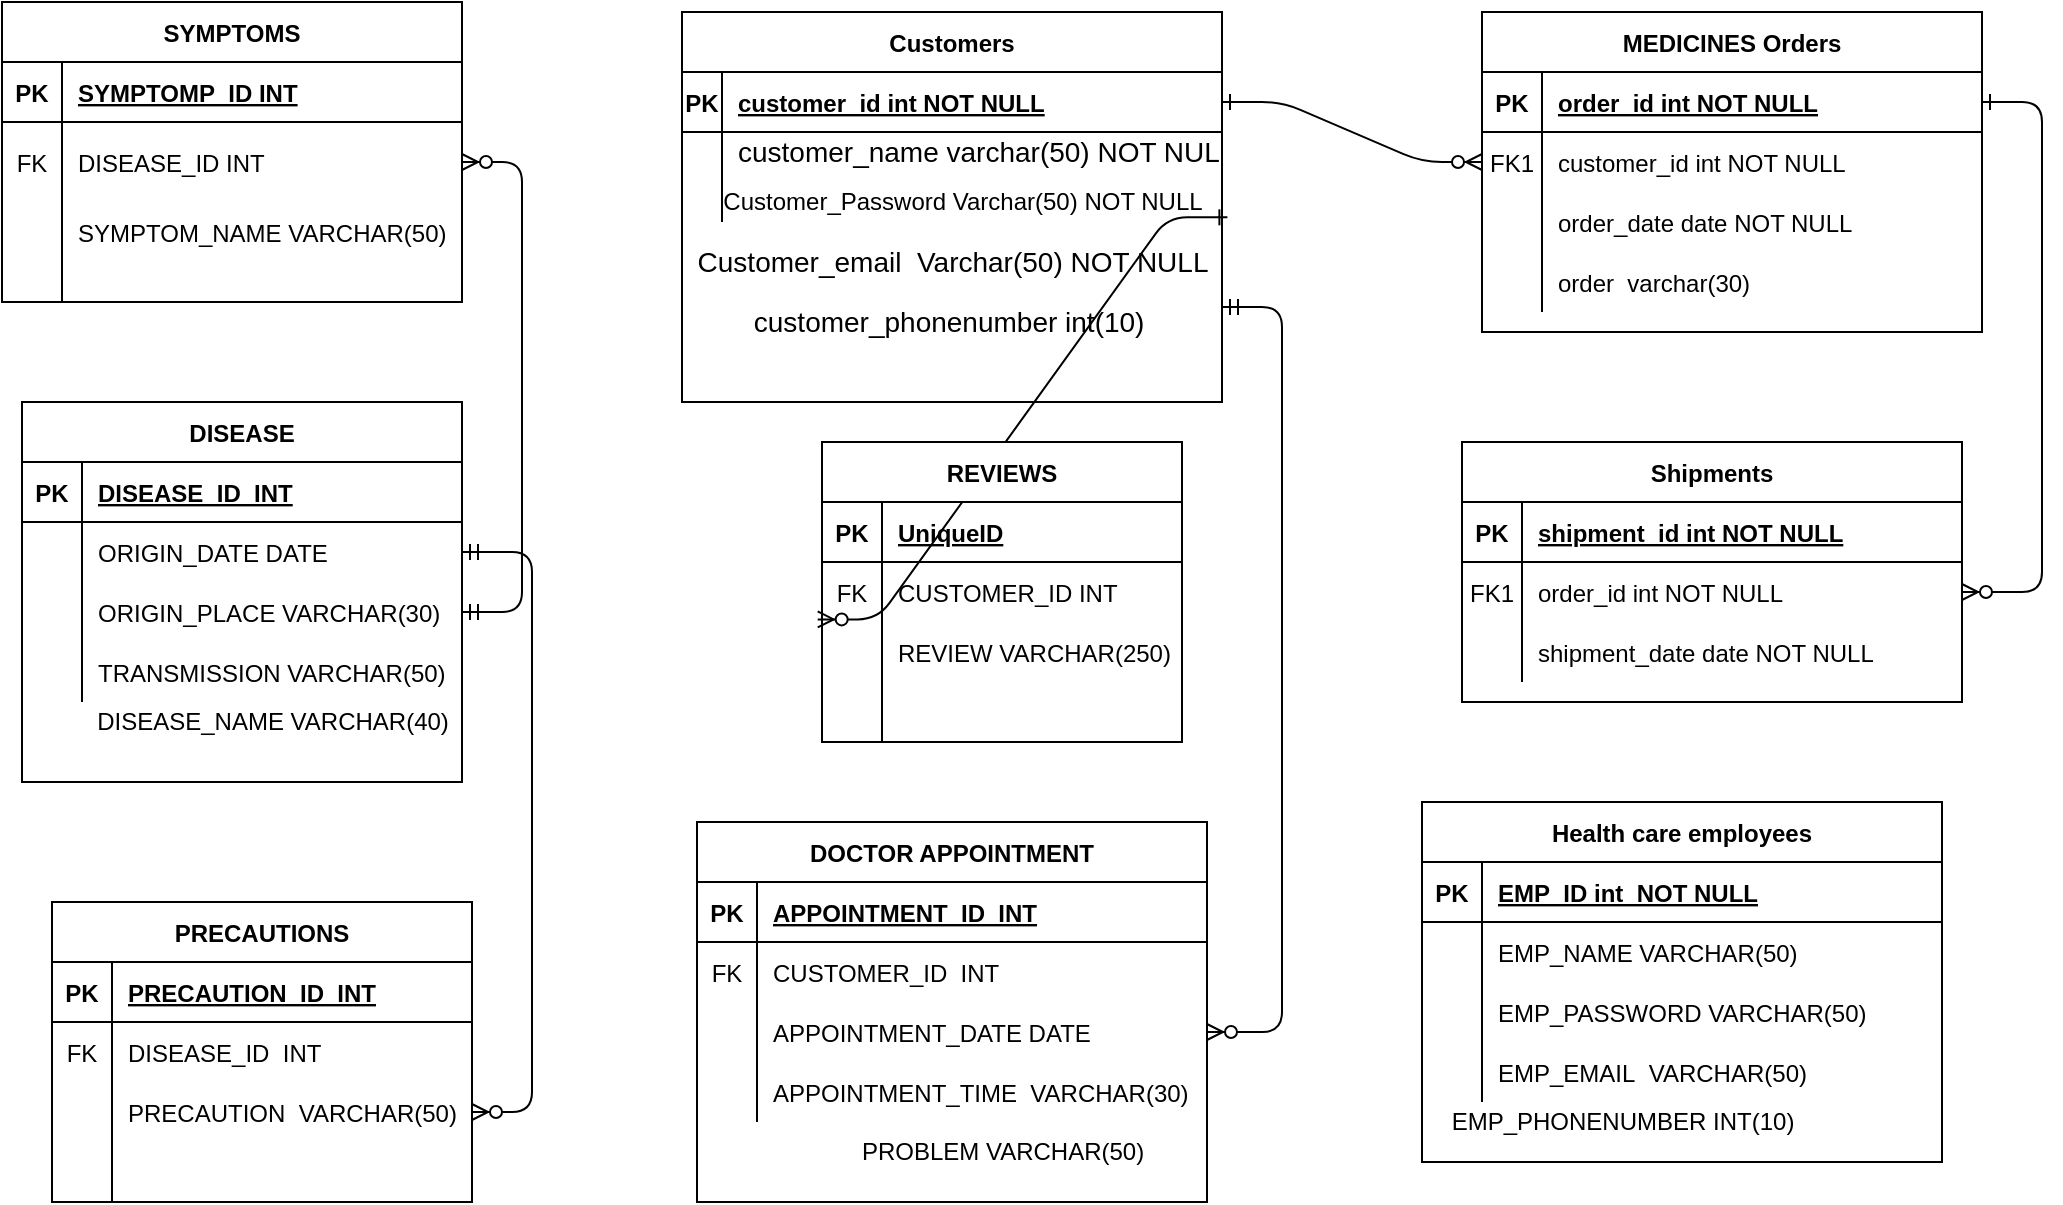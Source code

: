 <mxfile version="13.7.6" type="github">
  <diagram id="R2lEEEUBdFMjLlhIrx00" name="Page-1">
    <mxGraphModel dx="1483" dy="829" grid="1" gridSize="10" guides="1" tooltips="1" connect="1" arrows="1" fold="1" page="1" pageScale="1" pageWidth="850" pageHeight="1100" math="0" shadow="0" extFonts="Permanent Marker^https://fonts.googleapis.com/css?family=Permanent+Marker">
      <root>
        <mxCell id="0" />
        <mxCell id="1" parent="0" />
        <mxCell id="C-vyLk0tnHw3VtMMgP7b-1" value="" style="edgeStyle=entityRelationEdgeStyle;endArrow=ERzeroToMany;startArrow=ERone;endFill=1;startFill=0;" parent="1" source="C-vyLk0tnHw3VtMMgP7b-24" target="C-vyLk0tnHw3VtMMgP7b-6" edge="1">
          <mxGeometry width="100" height="100" relative="1" as="geometry">
            <mxPoint x="340" y="720" as="sourcePoint" />
            <mxPoint x="440" y="620" as="targetPoint" />
          </mxGeometry>
        </mxCell>
        <mxCell id="C-vyLk0tnHw3VtMMgP7b-12" value="" style="edgeStyle=entityRelationEdgeStyle;endArrow=ERzeroToMany;startArrow=ERone;endFill=1;startFill=0;" parent="1" source="C-vyLk0tnHw3VtMMgP7b-3" target="C-vyLk0tnHw3VtMMgP7b-17" edge="1">
          <mxGeometry width="100" height="100" relative="1" as="geometry">
            <mxPoint x="400" y="180" as="sourcePoint" />
            <mxPoint x="460" y="205" as="targetPoint" />
          </mxGeometry>
        </mxCell>
        <mxCell id="FscXPkhlAiSDtv8ucM3P-14" value="&amp;nbsp; &amp;nbsp; &amp;nbsp; &amp;nbsp; &amp;nbsp;Customer_Password Varchar(50) NOT NULL&lt;br&gt;" style="text;html=1;align=center;verticalAlign=middle;resizable=0;points=[];autosize=1;" vertex="1" parent="1">
          <mxGeometry x="430" y="130" width="290" height="20" as="geometry" />
        </mxCell>
        <mxCell id="FscXPkhlAiSDtv8ucM3P-25" value="DISEASE" style="shape=table;startSize=30;container=1;collapsible=1;childLayout=tableLayout;fixedRows=1;rowLines=0;fontStyle=1;align=center;resizeLast=1;" vertex="1" parent="1">
          <mxGeometry x="120" y="240" width="220" height="190" as="geometry" />
        </mxCell>
        <mxCell id="FscXPkhlAiSDtv8ucM3P-26" value="" style="shape=partialRectangle;collapsible=0;dropTarget=0;pointerEvents=0;fillColor=none;top=0;left=0;bottom=1;right=0;points=[[0,0.5],[1,0.5]];portConstraint=eastwest;" vertex="1" parent="FscXPkhlAiSDtv8ucM3P-25">
          <mxGeometry y="30" width="220" height="30" as="geometry" />
        </mxCell>
        <mxCell id="FscXPkhlAiSDtv8ucM3P-27" value="PK" style="shape=partialRectangle;connectable=0;fillColor=none;top=0;left=0;bottom=0;right=0;fontStyle=1;overflow=hidden;" vertex="1" parent="FscXPkhlAiSDtv8ucM3P-26">
          <mxGeometry width="30" height="30" as="geometry" />
        </mxCell>
        <mxCell id="FscXPkhlAiSDtv8ucM3P-28" value="DISEASE_ID  INT" style="shape=partialRectangle;connectable=0;fillColor=none;top=0;left=0;bottom=0;right=0;align=left;spacingLeft=6;fontStyle=5;overflow=hidden;" vertex="1" parent="FscXPkhlAiSDtv8ucM3P-26">
          <mxGeometry x="30" width="190" height="30" as="geometry" />
        </mxCell>
        <mxCell id="FscXPkhlAiSDtv8ucM3P-29" value="" style="shape=partialRectangle;collapsible=0;dropTarget=0;pointerEvents=0;fillColor=none;top=0;left=0;bottom=0;right=0;points=[[0,0.5],[1,0.5]];portConstraint=eastwest;" vertex="1" parent="FscXPkhlAiSDtv8ucM3P-25">
          <mxGeometry y="60" width="220" height="30" as="geometry" />
        </mxCell>
        <mxCell id="FscXPkhlAiSDtv8ucM3P-30" value="" style="shape=partialRectangle;connectable=0;fillColor=none;top=0;left=0;bottom=0;right=0;editable=1;overflow=hidden;" vertex="1" parent="FscXPkhlAiSDtv8ucM3P-29">
          <mxGeometry width="30" height="30" as="geometry" />
        </mxCell>
        <mxCell id="FscXPkhlAiSDtv8ucM3P-31" value="ORIGIN_DATE DATE" style="shape=partialRectangle;connectable=0;fillColor=none;top=0;left=0;bottom=0;right=0;align=left;spacingLeft=6;overflow=hidden;" vertex="1" parent="FscXPkhlAiSDtv8ucM3P-29">
          <mxGeometry x="30" width="190" height="30" as="geometry" />
        </mxCell>
        <mxCell id="FscXPkhlAiSDtv8ucM3P-32" value="" style="shape=partialRectangle;collapsible=0;dropTarget=0;pointerEvents=0;fillColor=none;top=0;left=0;bottom=0;right=0;points=[[0,0.5],[1,0.5]];portConstraint=eastwest;" vertex="1" parent="FscXPkhlAiSDtv8ucM3P-25">
          <mxGeometry y="90" width="220" height="30" as="geometry" />
        </mxCell>
        <mxCell id="FscXPkhlAiSDtv8ucM3P-33" value="" style="shape=partialRectangle;connectable=0;fillColor=none;top=0;left=0;bottom=0;right=0;editable=1;overflow=hidden;" vertex="1" parent="FscXPkhlAiSDtv8ucM3P-32">
          <mxGeometry width="30" height="30" as="geometry" />
        </mxCell>
        <mxCell id="FscXPkhlAiSDtv8ucM3P-34" value="ORIGIN_PLACE VARCHAR(30)" style="shape=partialRectangle;connectable=0;fillColor=none;top=0;left=0;bottom=0;right=0;align=left;spacingLeft=6;overflow=hidden;" vertex="1" parent="FscXPkhlAiSDtv8ucM3P-32">
          <mxGeometry x="30" width="190" height="30" as="geometry" />
        </mxCell>
        <mxCell id="FscXPkhlAiSDtv8ucM3P-35" value="" style="shape=partialRectangle;collapsible=0;dropTarget=0;pointerEvents=0;fillColor=none;top=0;left=0;bottom=0;right=0;points=[[0,0.5],[1,0.5]];portConstraint=eastwest;" vertex="1" parent="FscXPkhlAiSDtv8ucM3P-25">
          <mxGeometry y="120" width="220" height="30" as="geometry" />
        </mxCell>
        <mxCell id="FscXPkhlAiSDtv8ucM3P-36" value="" style="shape=partialRectangle;connectable=0;fillColor=none;top=0;left=0;bottom=0;right=0;editable=1;overflow=hidden;" vertex="1" parent="FscXPkhlAiSDtv8ucM3P-35">
          <mxGeometry width="30" height="30" as="geometry" />
        </mxCell>
        <mxCell id="FscXPkhlAiSDtv8ucM3P-37" value="TRANSMISSION VARCHAR(50)" style="shape=partialRectangle;connectable=0;fillColor=none;top=0;left=0;bottom=0;right=0;align=left;spacingLeft=6;overflow=hidden;" vertex="1" parent="FscXPkhlAiSDtv8ucM3P-35">
          <mxGeometry x="30" width="190" height="30" as="geometry" />
        </mxCell>
        <mxCell id="FscXPkhlAiSDtv8ucM3P-64" value="DISEASE_NAME VARCHAR(40)" style="text;html=1;align=center;verticalAlign=middle;resizable=0;points=[];autosize=1;" vertex="1" parent="1">
          <mxGeometry x="150" y="390" width="190" height="20" as="geometry" />
        </mxCell>
        <mxCell id="FscXPkhlAiSDtv8ucM3P-65" value="" style="edgeStyle=entityRelationEdgeStyle;fontSize=12;html=1;endArrow=ERzeroToMany;startArrow=ERmandOne;exitX=1;exitY=0.5;exitDx=0;exitDy=0;" edge="1" parent="1" source="FscXPkhlAiSDtv8ucM3P-32" target="FscXPkhlAiSDtv8ucM3P-55">
          <mxGeometry width="100" height="100" relative="1" as="geometry">
            <mxPoint x="380" y="480" as="sourcePoint" />
            <mxPoint x="480" y="380" as="targetPoint" />
          </mxGeometry>
        </mxCell>
        <mxCell id="FscXPkhlAiSDtv8ucM3P-79" value="" style="edgeStyle=entityRelationEdgeStyle;fontSize=12;html=1;endArrow=ERzeroToMany;startArrow=ERmandOne;exitX=1;exitY=0.5;exitDx=0;exitDy=0;" edge="1" parent="1" source="FscXPkhlAiSDtv8ucM3P-29" target="FscXPkhlAiSDtv8ucM3P-73">
          <mxGeometry width="100" height="100" relative="1" as="geometry">
            <mxPoint x="65" y="380" as="sourcePoint" />
            <mxPoint x="400" y="750.8" as="targetPoint" />
          </mxGeometry>
        </mxCell>
        <mxCell id="FscXPkhlAiSDtv8ucM3P-94" value="PROBLEM VARCHAR(50)" style="text;html=1;align=center;verticalAlign=middle;resizable=0;points=[];autosize=1;" vertex="1" parent="1">
          <mxGeometry x="530" y="605" width="160" height="20" as="geometry" />
        </mxCell>
        <mxCell id="FscXPkhlAiSDtv8ucM3P-96" value="&lt;font style=&quot;font-size: 14px&quot;&gt;customer_phonenumber int(10)&amp;nbsp;&lt;/font&gt;" style="text;html=1;align=center;verticalAlign=middle;resizable=0;points=[];autosize=1;" vertex="1" parent="1">
          <mxGeometry x="480" y="190" width="210" height="20" as="geometry" />
        </mxCell>
        <mxCell id="FscXPkhlAiSDtv8ucM3P-98" value="EMP_PHONENUMBER INT(10)" style="text;html=1;align=center;verticalAlign=middle;resizable=0;points=[];autosize=1;" vertex="1" parent="1">
          <mxGeometry x="825" y="590" width="190" height="20" as="geometry" />
        </mxCell>
        <mxCell id="C-vyLk0tnHw3VtMMgP7b-13" value="Shipments" style="shape=table;startSize=30;container=1;collapsible=1;childLayout=tableLayout;fixedRows=1;rowLines=0;fontStyle=1;align=center;resizeLast=1;" parent="1" vertex="1">
          <mxGeometry x="840" y="260" width="250" height="130" as="geometry" />
        </mxCell>
        <mxCell id="C-vyLk0tnHw3VtMMgP7b-14" value="" style="shape=partialRectangle;collapsible=0;dropTarget=0;pointerEvents=0;fillColor=none;points=[[0,0.5],[1,0.5]];portConstraint=eastwest;top=0;left=0;right=0;bottom=1;" parent="C-vyLk0tnHw3VtMMgP7b-13" vertex="1">
          <mxGeometry y="30" width="250" height="30" as="geometry" />
        </mxCell>
        <mxCell id="C-vyLk0tnHw3VtMMgP7b-15" value="PK" style="shape=partialRectangle;overflow=hidden;connectable=0;fillColor=none;top=0;left=0;bottom=0;right=0;fontStyle=1;" parent="C-vyLk0tnHw3VtMMgP7b-14" vertex="1">
          <mxGeometry width="30" height="30" as="geometry" />
        </mxCell>
        <mxCell id="C-vyLk0tnHw3VtMMgP7b-16" value="shipment_id int NOT NULL " style="shape=partialRectangle;overflow=hidden;connectable=0;fillColor=none;top=0;left=0;bottom=0;right=0;align=left;spacingLeft=6;fontStyle=5;" parent="C-vyLk0tnHw3VtMMgP7b-14" vertex="1">
          <mxGeometry x="30" width="220" height="30" as="geometry" />
        </mxCell>
        <mxCell id="C-vyLk0tnHw3VtMMgP7b-17" value="" style="shape=partialRectangle;collapsible=0;dropTarget=0;pointerEvents=0;fillColor=none;points=[[0,0.5],[1,0.5]];portConstraint=eastwest;top=0;left=0;right=0;bottom=0;" parent="C-vyLk0tnHw3VtMMgP7b-13" vertex="1">
          <mxGeometry y="60" width="250" height="30" as="geometry" />
        </mxCell>
        <mxCell id="C-vyLk0tnHw3VtMMgP7b-18" value="FK1" style="shape=partialRectangle;overflow=hidden;connectable=0;fillColor=none;top=0;left=0;bottom=0;right=0;" parent="C-vyLk0tnHw3VtMMgP7b-17" vertex="1">
          <mxGeometry width="30" height="30" as="geometry" />
        </mxCell>
        <mxCell id="C-vyLk0tnHw3VtMMgP7b-19" value="order_id int NOT NULL" style="shape=partialRectangle;overflow=hidden;connectable=0;fillColor=none;top=0;left=0;bottom=0;right=0;align=left;spacingLeft=6;" parent="C-vyLk0tnHw3VtMMgP7b-17" vertex="1">
          <mxGeometry x="30" width="220" height="30" as="geometry" />
        </mxCell>
        <mxCell id="C-vyLk0tnHw3VtMMgP7b-20" value="" style="shape=partialRectangle;collapsible=0;dropTarget=0;pointerEvents=0;fillColor=none;points=[[0,0.5],[1,0.5]];portConstraint=eastwest;top=0;left=0;right=0;bottom=0;" parent="C-vyLk0tnHw3VtMMgP7b-13" vertex="1">
          <mxGeometry y="90" width="250" height="30" as="geometry" />
        </mxCell>
        <mxCell id="C-vyLk0tnHw3VtMMgP7b-21" value="" style="shape=partialRectangle;overflow=hidden;connectable=0;fillColor=none;top=0;left=0;bottom=0;right=0;" parent="C-vyLk0tnHw3VtMMgP7b-20" vertex="1">
          <mxGeometry width="30" height="30" as="geometry" />
        </mxCell>
        <mxCell id="C-vyLk0tnHw3VtMMgP7b-22" value="shipment_date date NOT NULL" style="shape=partialRectangle;overflow=hidden;connectable=0;fillColor=none;top=0;left=0;bottom=0;right=0;align=left;spacingLeft=6;" parent="C-vyLk0tnHw3VtMMgP7b-20" vertex="1">
          <mxGeometry x="30" width="220" height="30" as="geometry" />
        </mxCell>
        <mxCell id="FscXPkhlAiSDtv8ucM3P-66" value="PRECAUTIONS" style="shape=table;startSize=30;container=1;collapsible=1;childLayout=tableLayout;fixedRows=1;rowLines=0;fontStyle=1;align=center;resizeLast=1;" vertex="1" parent="1">
          <mxGeometry x="135" y="490" width="210" height="150" as="geometry" />
        </mxCell>
        <mxCell id="FscXPkhlAiSDtv8ucM3P-67" value="" style="shape=partialRectangle;collapsible=0;dropTarget=0;pointerEvents=0;fillColor=none;top=0;left=0;bottom=1;right=0;points=[[0,0.5],[1,0.5]];portConstraint=eastwest;" vertex="1" parent="FscXPkhlAiSDtv8ucM3P-66">
          <mxGeometry y="30" width="210" height="30" as="geometry" />
        </mxCell>
        <mxCell id="FscXPkhlAiSDtv8ucM3P-68" value="PK" style="shape=partialRectangle;connectable=0;fillColor=none;top=0;left=0;bottom=0;right=0;fontStyle=1;overflow=hidden;" vertex="1" parent="FscXPkhlAiSDtv8ucM3P-67">
          <mxGeometry width="30" height="30" as="geometry" />
        </mxCell>
        <mxCell id="FscXPkhlAiSDtv8ucM3P-69" value="PRECAUTION_ID  INT" style="shape=partialRectangle;connectable=0;fillColor=none;top=0;left=0;bottom=0;right=0;align=left;spacingLeft=6;fontStyle=5;overflow=hidden;" vertex="1" parent="FscXPkhlAiSDtv8ucM3P-67">
          <mxGeometry x="30" width="180" height="30" as="geometry" />
        </mxCell>
        <mxCell id="FscXPkhlAiSDtv8ucM3P-70" value="" style="shape=partialRectangle;collapsible=0;dropTarget=0;pointerEvents=0;fillColor=none;top=0;left=0;bottom=0;right=0;points=[[0,0.5],[1,0.5]];portConstraint=eastwest;" vertex="1" parent="FscXPkhlAiSDtv8ucM3P-66">
          <mxGeometry y="60" width="210" height="30" as="geometry" />
        </mxCell>
        <mxCell id="FscXPkhlAiSDtv8ucM3P-71" value="FK" style="shape=partialRectangle;connectable=0;fillColor=none;top=0;left=0;bottom=0;right=0;editable=1;overflow=hidden;" vertex="1" parent="FscXPkhlAiSDtv8ucM3P-70">
          <mxGeometry width="30" height="30" as="geometry" />
        </mxCell>
        <mxCell id="FscXPkhlAiSDtv8ucM3P-72" value="DISEASE_ID  INT" style="shape=partialRectangle;connectable=0;fillColor=none;top=0;left=0;bottom=0;right=0;align=left;spacingLeft=6;overflow=hidden;" vertex="1" parent="FscXPkhlAiSDtv8ucM3P-70">
          <mxGeometry x="30" width="180" height="30" as="geometry" />
        </mxCell>
        <mxCell id="FscXPkhlAiSDtv8ucM3P-73" value="" style="shape=partialRectangle;collapsible=0;dropTarget=0;pointerEvents=0;fillColor=none;top=0;left=0;bottom=0;right=0;points=[[0,0.5],[1,0.5]];portConstraint=eastwest;" vertex="1" parent="FscXPkhlAiSDtv8ucM3P-66">
          <mxGeometry y="90" width="210" height="30" as="geometry" />
        </mxCell>
        <mxCell id="FscXPkhlAiSDtv8ucM3P-74" value="" style="shape=partialRectangle;connectable=0;fillColor=none;top=0;left=0;bottom=0;right=0;editable=1;overflow=hidden;" vertex="1" parent="FscXPkhlAiSDtv8ucM3P-73">
          <mxGeometry width="30" height="30" as="geometry" />
        </mxCell>
        <mxCell id="FscXPkhlAiSDtv8ucM3P-75" value="PRECAUTION  VARCHAR(50)" style="shape=partialRectangle;connectable=0;fillColor=none;top=0;left=0;bottom=0;right=0;align=left;spacingLeft=6;overflow=hidden;" vertex="1" parent="FscXPkhlAiSDtv8ucM3P-73">
          <mxGeometry x="30" width="180" height="30" as="geometry" />
        </mxCell>
        <mxCell id="FscXPkhlAiSDtv8ucM3P-76" value="" style="shape=partialRectangle;collapsible=0;dropTarget=0;pointerEvents=0;fillColor=none;top=0;left=0;bottom=0;right=0;points=[[0,0.5],[1,0.5]];portConstraint=eastwest;" vertex="1" parent="FscXPkhlAiSDtv8ucM3P-66">
          <mxGeometry y="120" width="210" height="30" as="geometry" />
        </mxCell>
        <mxCell id="FscXPkhlAiSDtv8ucM3P-77" value="" style="shape=partialRectangle;connectable=0;fillColor=none;top=0;left=0;bottom=0;right=0;editable=1;overflow=hidden;" vertex="1" parent="FscXPkhlAiSDtv8ucM3P-76">
          <mxGeometry width="30" height="30" as="geometry" />
        </mxCell>
        <mxCell id="FscXPkhlAiSDtv8ucM3P-78" value="" style="shape=partialRectangle;connectable=0;fillColor=none;top=0;left=0;bottom=0;right=0;align=left;spacingLeft=6;overflow=hidden;" vertex="1" parent="FscXPkhlAiSDtv8ucM3P-76">
          <mxGeometry x="30" width="180" height="30" as="geometry" />
        </mxCell>
        <mxCell id="FscXPkhlAiSDtv8ucM3P-18" value="&lt;font style=&quot;font-size: 14px&quot;&gt;Customer_email&amp;nbsp; Varchar(50) NOT NULL&lt;/font&gt;" style="text;html=1;align=center;verticalAlign=middle;resizable=0;points=[];autosize=1;" vertex="1" parent="1">
          <mxGeometry x="450" y="160" width="270" height="20" as="geometry" />
        </mxCell>
        <mxCell id="FscXPkhlAiSDtv8ucM3P-145" value="" style="edgeStyle=entityRelationEdgeStyle;endArrow=ERzeroToMany;startArrow=ERone;endFill=1;startFill=0;exitX=1.01;exitY=0.948;exitDx=0;exitDy=0;exitPerimeter=0;entryX=-0.012;entryY=-0.043;entryDx=0;entryDy=0;entryPerimeter=0;" edge="1" parent="1" source="C-vyLk0tnHw3VtMMgP7b-27" target="FscXPkhlAiSDtv8ucM3P-106">
          <mxGeometry width="100" height="100" relative="1" as="geometry">
            <mxPoint x="800" y="50" as="sourcePoint" />
            <mxPoint x="800" y="300" as="targetPoint" />
          </mxGeometry>
        </mxCell>
        <mxCell id="C-vyLk0tnHw3VtMMgP7b-2" value="MEDICINES Orders" style="shape=table;startSize=30;container=1;collapsible=1;childLayout=tableLayout;fixedRows=1;rowLines=0;fontStyle=1;align=center;resizeLast=1;" parent="1" vertex="1">
          <mxGeometry x="850" y="45" width="250" height="160" as="geometry" />
        </mxCell>
        <mxCell id="C-vyLk0tnHw3VtMMgP7b-3" value="" style="shape=partialRectangle;collapsible=0;dropTarget=0;pointerEvents=0;fillColor=none;points=[[0,0.5],[1,0.5]];portConstraint=eastwest;top=0;left=0;right=0;bottom=1;" parent="C-vyLk0tnHw3VtMMgP7b-2" vertex="1">
          <mxGeometry y="30" width="250" height="30" as="geometry" />
        </mxCell>
        <mxCell id="C-vyLk0tnHw3VtMMgP7b-4" value="PK" style="shape=partialRectangle;overflow=hidden;connectable=0;fillColor=none;top=0;left=0;bottom=0;right=0;fontStyle=1;" parent="C-vyLk0tnHw3VtMMgP7b-3" vertex="1">
          <mxGeometry width="30" height="30" as="geometry" />
        </mxCell>
        <mxCell id="C-vyLk0tnHw3VtMMgP7b-5" value="order_id int NOT NULL " style="shape=partialRectangle;overflow=hidden;connectable=0;fillColor=none;top=0;left=0;bottom=0;right=0;align=left;spacingLeft=6;fontStyle=5;" parent="C-vyLk0tnHw3VtMMgP7b-3" vertex="1">
          <mxGeometry x="30" width="220" height="30" as="geometry" />
        </mxCell>
        <mxCell id="C-vyLk0tnHw3VtMMgP7b-6" value="" style="shape=partialRectangle;collapsible=0;dropTarget=0;pointerEvents=0;fillColor=none;points=[[0,0.5],[1,0.5]];portConstraint=eastwest;top=0;left=0;right=0;bottom=0;" parent="C-vyLk0tnHw3VtMMgP7b-2" vertex="1">
          <mxGeometry y="60" width="250" height="30" as="geometry" />
        </mxCell>
        <mxCell id="C-vyLk0tnHw3VtMMgP7b-7" value="FK1" style="shape=partialRectangle;overflow=hidden;connectable=0;fillColor=none;top=0;left=0;bottom=0;right=0;" parent="C-vyLk0tnHw3VtMMgP7b-6" vertex="1">
          <mxGeometry width="30" height="30" as="geometry" />
        </mxCell>
        <mxCell id="C-vyLk0tnHw3VtMMgP7b-8" value="customer_id int NOT NULL" style="shape=partialRectangle;overflow=hidden;connectable=0;fillColor=none;top=0;left=0;bottom=0;right=0;align=left;spacingLeft=6;" parent="C-vyLk0tnHw3VtMMgP7b-6" vertex="1">
          <mxGeometry x="30" width="220" height="30" as="geometry" />
        </mxCell>
        <mxCell id="FscXPkhlAiSDtv8ucM3P-22" value="" style="shape=partialRectangle;collapsible=0;dropTarget=0;pointerEvents=0;fillColor=none;points=[[0,0.5],[1,0.5]];portConstraint=eastwest;top=0;left=0;right=0;bottom=0;" vertex="1" parent="C-vyLk0tnHw3VtMMgP7b-2">
          <mxGeometry y="90" width="250" height="30" as="geometry" />
        </mxCell>
        <mxCell id="FscXPkhlAiSDtv8ucM3P-23" value="" style="shape=partialRectangle;overflow=hidden;connectable=0;fillColor=none;top=0;left=0;bottom=0;right=0;" vertex="1" parent="FscXPkhlAiSDtv8ucM3P-22">
          <mxGeometry width="30" height="30" as="geometry" />
        </mxCell>
        <mxCell id="FscXPkhlAiSDtv8ucM3P-24" value="order_date date NOT NULL" style="shape=partialRectangle;overflow=hidden;connectable=0;fillColor=none;top=0;left=0;bottom=0;right=0;align=left;spacingLeft=6;" vertex="1" parent="FscXPkhlAiSDtv8ucM3P-22">
          <mxGeometry x="30" width="220" height="30" as="geometry" />
        </mxCell>
        <mxCell id="C-vyLk0tnHw3VtMMgP7b-9" value="" style="shape=partialRectangle;collapsible=0;dropTarget=0;pointerEvents=0;fillColor=none;points=[[0,0.5],[1,0.5]];portConstraint=eastwest;top=0;left=0;right=0;bottom=0;" parent="C-vyLk0tnHw3VtMMgP7b-2" vertex="1">
          <mxGeometry y="120" width="250" height="30" as="geometry" />
        </mxCell>
        <mxCell id="C-vyLk0tnHw3VtMMgP7b-10" value="" style="shape=partialRectangle;overflow=hidden;connectable=0;fillColor=none;top=0;left=0;bottom=0;right=0;" parent="C-vyLk0tnHw3VtMMgP7b-9" vertex="1">
          <mxGeometry width="30" height="30" as="geometry" />
        </mxCell>
        <mxCell id="C-vyLk0tnHw3VtMMgP7b-11" value="order  varchar(30)" style="shape=partialRectangle;overflow=hidden;connectable=0;fillColor=none;top=0;left=0;bottom=0;right=0;align=left;spacingLeft=6;" parent="C-vyLk0tnHw3VtMMgP7b-9" vertex="1">
          <mxGeometry x="30" width="220" height="30" as="geometry" />
        </mxCell>
        <mxCell id="FscXPkhlAiSDtv8ucM3P-99" value="REVIEWS" style="shape=table;startSize=30;container=1;collapsible=1;childLayout=tableLayout;fixedRows=1;rowLines=0;fontStyle=1;align=center;resizeLast=1;" vertex="1" parent="1">
          <mxGeometry x="520" y="260" width="180" height="150" as="geometry" />
        </mxCell>
        <mxCell id="FscXPkhlAiSDtv8ucM3P-100" value="" style="shape=partialRectangle;collapsible=0;dropTarget=0;pointerEvents=0;fillColor=none;top=0;left=0;bottom=1;right=0;points=[[0,0.5],[1,0.5]];portConstraint=eastwest;" vertex="1" parent="FscXPkhlAiSDtv8ucM3P-99">
          <mxGeometry y="30" width="180" height="30" as="geometry" />
        </mxCell>
        <mxCell id="FscXPkhlAiSDtv8ucM3P-101" value="PK" style="shape=partialRectangle;connectable=0;fillColor=none;top=0;left=0;bottom=0;right=0;fontStyle=1;overflow=hidden;" vertex="1" parent="FscXPkhlAiSDtv8ucM3P-100">
          <mxGeometry width="30" height="30" as="geometry" />
        </mxCell>
        <mxCell id="FscXPkhlAiSDtv8ucM3P-102" value="UniqueID" style="shape=partialRectangle;connectable=0;fillColor=none;top=0;left=0;bottom=0;right=0;align=left;spacingLeft=6;fontStyle=5;overflow=hidden;" vertex="1" parent="FscXPkhlAiSDtv8ucM3P-100">
          <mxGeometry x="30" width="150" height="30" as="geometry" />
        </mxCell>
        <mxCell id="FscXPkhlAiSDtv8ucM3P-103" value="" style="shape=partialRectangle;collapsible=0;dropTarget=0;pointerEvents=0;fillColor=none;top=0;left=0;bottom=0;right=0;points=[[0,0.5],[1,0.5]];portConstraint=eastwest;" vertex="1" parent="FscXPkhlAiSDtv8ucM3P-99">
          <mxGeometry y="60" width="180" height="30" as="geometry" />
        </mxCell>
        <mxCell id="FscXPkhlAiSDtv8ucM3P-104" value="FK" style="shape=partialRectangle;connectable=0;fillColor=none;top=0;left=0;bottom=0;right=0;editable=1;overflow=hidden;" vertex="1" parent="FscXPkhlAiSDtv8ucM3P-103">
          <mxGeometry width="30" height="30" as="geometry" />
        </mxCell>
        <mxCell id="FscXPkhlAiSDtv8ucM3P-105" value="CUSTOMER_ID INT" style="shape=partialRectangle;connectable=0;fillColor=none;top=0;left=0;bottom=0;right=0;align=left;spacingLeft=6;overflow=hidden;" vertex="1" parent="FscXPkhlAiSDtv8ucM3P-103">
          <mxGeometry x="30" width="150" height="30" as="geometry" />
        </mxCell>
        <mxCell id="FscXPkhlAiSDtv8ucM3P-106" value="" style="shape=partialRectangle;collapsible=0;dropTarget=0;pointerEvents=0;fillColor=none;top=0;left=0;bottom=0;right=0;points=[[0,0.5],[1,0.5]];portConstraint=eastwest;" vertex="1" parent="FscXPkhlAiSDtv8ucM3P-99">
          <mxGeometry y="90" width="180" height="30" as="geometry" />
        </mxCell>
        <mxCell id="FscXPkhlAiSDtv8ucM3P-107" value="" style="shape=partialRectangle;connectable=0;fillColor=none;top=0;left=0;bottom=0;right=0;editable=1;overflow=hidden;" vertex="1" parent="FscXPkhlAiSDtv8ucM3P-106">
          <mxGeometry width="30" height="30" as="geometry" />
        </mxCell>
        <mxCell id="FscXPkhlAiSDtv8ucM3P-108" value="REVIEW VARCHAR(250)" style="shape=partialRectangle;connectable=0;fillColor=none;top=0;left=0;bottom=0;right=0;align=left;spacingLeft=6;overflow=hidden;" vertex="1" parent="FscXPkhlAiSDtv8ucM3P-106">
          <mxGeometry x="30" width="150" height="30" as="geometry" />
        </mxCell>
        <mxCell id="FscXPkhlAiSDtv8ucM3P-109" value="" style="shape=partialRectangle;collapsible=0;dropTarget=0;pointerEvents=0;fillColor=none;top=0;left=0;bottom=0;right=0;points=[[0,0.5],[1,0.5]];portConstraint=eastwest;" vertex="1" parent="FscXPkhlAiSDtv8ucM3P-99">
          <mxGeometry y="120" width="180" height="30" as="geometry" />
        </mxCell>
        <mxCell id="FscXPkhlAiSDtv8ucM3P-110" value="" style="shape=partialRectangle;connectable=0;fillColor=none;top=0;left=0;bottom=0;right=0;editable=1;overflow=hidden;" vertex="1" parent="FscXPkhlAiSDtv8ucM3P-109">
          <mxGeometry width="30" height="30" as="geometry" />
        </mxCell>
        <mxCell id="FscXPkhlAiSDtv8ucM3P-111" value="" style="shape=partialRectangle;connectable=0;fillColor=none;top=0;left=0;bottom=0;right=0;align=left;spacingLeft=6;overflow=hidden;" vertex="1" parent="FscXPkhlAiSDtv8ucM3P-109">
          <mxGeometry x="30" width="150" height="30" as="geometry" />
        </mxCell>
        <mxCell id="C-vyLk0tnHw3VtMMgP7b-23" value="Customers" style="shape=table;startSize=30;container=1;collapsible=1;childLayout=tableLayout;fixedRows=1;rowLines=0;fontStyle=1;align=center;resizeLast=1;" parent="1" vertex="1">
          <mxGeometry x="450" y="45" width="270" height="195" as="geometry" />
        </mxCell>
        <mxCell id="C-vyLk0tnHw3VtMMgP7b-24" value="" style="shape=partialRectangle;collapsible=0;dropTarget=0;pointerEvents=0;fillColor=none;points=[[0,0.5],[1,0.5]];portConstraint=eastwest;top=0;left=0;right=0;bottom=1;" parent="C-vyLk0tnHw3VtMMgP7b-23" vertex="1">
          <mxGeometry y="30" width="270" height="30" as="geometry" />
        </mxCell>
        <mxCell id="C-vyLk0tnHw3VtMMgP7b-25" value="PK" style="shape=partialRectangle;overflow=hidden;connectable=0;fillColor=none;top=0;left=0;bottom=0;right=0;fontStyle=1;" parent="C-vyLk0tnHw3VtMMgP7b-24" vertex="1">
          <mxGeometry width="20" height="30" as="geometry" />
        </mxCell>
        <mxCell id="C-vyLk0tnHw3VtMMgP7b-26" value="customer_id int NOT NULL " style="shape=partialRectangle;overflow=hidden;connectable=0;fillColor=none;top=0;left=0;bottom=0;right=0;align=left;spacingLeft=6;fontStyle=5;" parent="C-vyLk0tnHw3VtMMgP7b-24" vertex="1">
          <mxGeometry x="20" width="250" height="30" as="geometry" />
        </mxCell>
        <mxCell id="C-vyLk0tnHw3VtMMgP7b-27" value="" style="shape=partialRectangle;collapsible=0;dropTarget=0;pointerEvents=0;fillColor=none;points=[[0,0.5],[1,0.5]];portConstraint=eastwest;top=0;left=0;right=0;bottom=0;" parent="C-vyLk0tnHw3VtMMgP7b-23" vertex="1">
          <mxGeometry y="60" width="270" height="45" as="geometry" />
        </mxCell>
        <mxCell id="C-vyLk0tnHw3VtMMgP7b-28" value="" style="shape=partialRectangle;overflow=hidden;connectable=0;fillColor=none;top=0;left=0;bottom=0;right=0;" parent="C-vyLk0tnHw3VtMMgP7b-27" vertex="1">
          <mxGeometry width="20" height="45" as="geometry" />
        </mxCell>
        <mxCell id="C-vyLk0tnHw3VtMMgP7b-29" value="customer_name varchar(50) NOT NULL&#xa;&#xa;" style="shape=partialRectangle;overflow=hidden;connectable=0;fillColor=none;top=0;left=0;bottom=0;right=0;align=left;spacingLeft=6;fontSize=14;" parent="C-vyLk0tnHw3VtMMgP7b-27" vertex="1">
          <mxGeometry x="20" width="250" height="45" as="geometry" />
        </mxCell>
        <mxCell id="FscXPkhlAiSDtv8ucM3P-51" value="SYMPTOMS" style="shape=table;startSize=30;container=1;collapsible=1;childLayout=tableLayout;fixedRows=1;rowLines=0;fontStyle=1;align=center;resizeLast=1;" vertex="1" parent="1">
          <mxGeometry x="110" y="40" width="230" height="150" as="geometry" />
        </mxCell>
        <mxCell id="FscXPkhlAiSDtv8ucM3P-52" value="" style="shape=partialRectangle;collapsible=0;dropTarget=0;pointerEvents=0;fillColor=none;top=0;left=0;bottom=1;right=0;points=[[0,0.5],[1,0.5]];portConstraint=eastwest;" vertex="1" parent="FscXPkhlAiSDtv8ucM3P-51">
          <mxGeometry y="30" width="230" height="30" as="geometry" />
        </mxCell>
        <mxCell id="FscXPkhlAiSDtv8ucM3P-53" value="PK" style="shape=partialRectangle;connectable=0;fillColor=none;top=0;left=0;bottom=0;right=0;fontStyle=1;overflow=hidden;" vertex="1" parent="FscXPkhlAiSDtv8ucM3P-52">
          <mxGeometry width="30" height="30" as="geometry" />
        </mxCell>
        <mxCell id="FscXPkhlAiSDtv8ucM3P-54" value="SYMPTOMP_ID INT" style="shape=partialRectangle;connectable=0;fillColor=none;top=0;left=0;bottom=0;right=0;align=left;spacingLeft=6;fontStyle=5;overflow=hidden;" vertex="1" parent="FscXPkhlAiSDtv8ucM3P-52">
          <mxGeometry x="30" width="200" height="30" as="geometry" />
        </mxCell>
        <mxCell id="FscXPkhlAiSDtv8ucM3P-55" value="" style="shape=partialRectangle;collapsible=0;dropTarget=0;pointerEvents=0;fillColor=none;top=0;left=0;bottom=0;right=0;points=[[0,0.5],[1,0.5]];portConstraint=eastwest;" vertex="1" parent="FscXPkhlAiSDtv8ucM3P-51">
          <mxGeometry y="60" width="230" height="40" as="geometry" />
        </mxCell>
        <mxCell id="FscXPkhlAiSDtv8ucM3P-56" value="FK" style="shape=partialRectangle;connectable=0;fillColor=none;top=0;left=0;bottom=0;right=0;editable=1;overflow=hidden;" vertex="1" parent="FscXPkhlAiSDtv8ucM3P-55">
          <mxGeometry width="30" height="40" as="geometry" />
        </mxCell>
        <mxCell id="FscXPkhlAiSDtv8ucM3P-57" value="DISEASE_ID INT" style="shape=partialRectangle;connectable=0;fillColor=none;top=0;left=0;bottom=0;right=0;align=left;spacingLeft=6;overflow=hidden;" vertex="1" parent="FscXPkhlAiSDtv8ucM3P-55">
          <mxGeometry x="30" width="200" height="40" as="geometry" />
        </mxCell>
        <mxCell id="FscXPkhlAiSDtv8ucM3P-58" value="" style="shape=partialRectangle;collapsible=0;dropTarget=0;pointerEvents=0;fillColor=none;top=0;left=0;bottom=0;right=0;points=[[0,0.5],[1,0.5]];portConstraint=eastwest;" vertex="1" parent="FscXPkhlAiSDtv8ucM3P-51">
          <mxGeometry y="100" width="230" height="30" as="geometry" />
        </mxCell>
        <mxCell id="FscXPkhlAiSDtv8ucM3P-59" value="" style="shape=partialRectangle;connectable=0;fillColor=none;top=0;left=0;bottom=0;right=0;editable=1;overflow=hidden;" vertex="1" parent="FscXPkhlAiSDtv8ucM3P-58">
          <mxGeometry width="30" height="30" as="geometry" />
        </mxCell>
        <mxCell id="FscXPkhlAiSDtv8ucM3P-60" value="SYMPTOM_NAME VARCHAR(50)" style="shape=partialRectangle;connectable=0;fillColor=none;top=0;left=0;bottom=0;right=0;align=left;spacingLeft=6;overflow=hidden;" vertex="1" parent="FscXPkhlAiSDtv8ucM3P-58">
          <mxGeometry x="30" width="200" height="30" as="geometry" />
        </mxCell>
        <mxCell id="FscXPkhlAiSDtv8ucM3P-61" value="" style="shape=partialRectangle;collapsible=0;dropTarget=0;pointerEvents=0;fillColor=none;top=0;left=0;bottom=0;right=0;points=[[0,0.5],[1,0.5]];portConstraint=eastwest;" vertex="1" parent="FscXPkhlAiSDtv8ucM3P-51">
          <mxGeometry y="130" width="230" height="20" as="geometry" />
        </mxCell>
        <mxCell id="FscXPkhlAiSDtv8ucM3P-62" value="" style="shape=partialRectangle;connectable=0;fillColor=none;top=0;left=0;bottom=0;right=0;editable=1;overflow=hidden;" vertex="1" parent="FscXPkhlAiSDtv8ucM3P-61">
          <mxGeometry width="30" height="20" as="geometry" />
        </mxCell>
        <mxCell id="FscXPkhlAiSDtv8ucM3P-63" value="" style="shape=partialRectangle;connectable=0;fillColor=none;top=0;left=0;bottom=0;right=0;align=left;spacingLeft=6;overflow=hidden;" vertex="1" parent="FscXPkhlAiSDtv8ucM3P-61">
          <mxGeometry x="30" width="200" height="20" as="geometry" />
        </mxCell>
        <mxCell id="FscXPkhlAiSDtv8ucM3P-1" value="Health care employees" style="shape=table;startSize=30;container=1;collapsible=1;childLayout=tableLayout;fixedRows=1;rowLines=0;fontStyle=1;align=center;resizeLast=1;" vertex="1" parent="1">
          <mxGeometry x="820" y="440" width="260" height="180" as="geometry" />
        </mxCell>
        <mxCell id="FscXPkhlAiSDtv8ucM3P-2" value="" style="shape=partialRectangle;collapsible=0;dropTarget=0;pointerEvents=0;fillColor=none;top=0;left=0;bottom=1;right=0;points=[[0,0.5],[1,0.5]];portConstraint=eastwest;" vertex="1" parent="FscXPkhlAiSDtv8ucM3P-1">
          <mxGeometry y="30" width="260" height="30" as="geometry" />
        </mxCell>
        <mxCell id="FscXPkhlAiSDtv8ucM3P-3" value="PK" style="shape=partialRectangle;connectable=0;fillColor=none;top=0;left=0;bottom=0;right=0;fontStyle=1;overflow=hidden;" vertex="1" parent="FscXPkhlAiSDtv8ucM3P-2">
          <mxGeometry width="30" height="30" as="geometry" />
        </mxCell>
        <mxCell id="FscXPkhlAiSDtv8ucM3P-4" value="EMP_ID int  NOT NULL" style="shape=partialRectangle;connectable=0;fillColor=none;top=0;left=0;bottom=0;right=0;align=left;spacingLeft=6;fontStyle=5;overflow=hidden;" vertex="1" parent="FscXPkhlAiSDtv8ucM3P-2">
          <mxGeometry x="30" width="230" height="30" as="geometry" />
        </mxCell>
        <mxCell id="FscXPkhlAiSDtv8ucM3P-5" value="" style="shape=partialRectangle;collapsible=0;dropTarget=0;pointerEvents=0;fillColor=none;top=0;left=0;bottom=0;right=0;points=[[0,0.5],[1,0.5]];portConstraint=eastwest;" vertex="1" parent="FscXPkhlAiSDtv8ucM3P-1">
          <mxGeometry y="60" width="260" height="30" as="geometry" />
        </mxCell>
        <mxCell id="FscXPkhlAiSDtv8ucM3P-6" value="" style="shape=partialRectangle;connectable=0;fillColor=none;top=0;left=0;bottom=0;right=0;editable=1;overflow=hidden;" vertex="1" parent="FscXPkhlAiSDtv8ucM3P-5">
          <mxGeometry width="30" height="30" as="geometry" />
        </mxCell>
        <mxCell id="FscXPkhlAiSDtv8ucM3P-7" value="EMP_NAME VARCHAR(50)" style="shape=partialRectangle;connectable=0;fillColor=none;top=0;left=0;bottom=0;right=0;align=left;spacingLeft=6;overflow=hidden;" vertex="1" parent="FscXPkhlAiSDtv8ucM3P-5">
          <mxGeometry x="30" width="230" height="30" as="geometry" />
        </mxCell>
        <mxCell id="FscXPkhlAiSDtv8ucM3P-8" value="" style="shape=partialRectangle;collapsible=0;dropTarget=0;pointerEvents=0;fillColor=none;top=0;left=0;bottom=0;right=0;points=[[0,0.5],[1,0.5]];portConstraint=eastwest;" vertex="1" parent="FscXPkhlAiSDtv8ucM3P-1">
          <mxGeometry y="90" width="260" height="30" as="geometry" />
        </mxCell>
        <mxCell id="FscXPkhlAiSDtv8ucM3P-9" value="" style="shape=partialRectangle;connectable=0;fillColor=none;top=0;left=0;bottom=0;right=0;editable=1;overflow=hidden;" vertex="1" parent="FscXPkhlAiSDtv8ucM3P-8">
          <mxGeometry width="30" height="30" as="geometry" />
        </mxCell>
        <mxCell id="FscXPkhlAiSDtv8ucM3P-10" value="EMP_PASSWORD VARCHAR(50)" style="shape=partialRectangle;connectable=0;fillColor=none;top=0;left=0;bottom=0;right=0;align=left;spacingLeft=6;overflow=hidden;" vertex="1" parent="FscXPkhlAiSDtv8ucM3P-8">
          <mxGeometry x="30" width="230" height="30" as="geometry" />
        </mxCell>
        <mxCell id="FscXPkhlAiSDtv8ucM3P-11" value="" style="shape=partialRectangle;collapsible=0;dropTarget=0;pointerEvents=0;fillColor=none;top=0;left=0;bottom=0;right=0;points=[[0,0.5],[1,0.5]];portConstraint=eastwest;" vertex="1" parent="FscXPkhlAiSDtv8ucM3P-1">
          <mxGeometry y="120" width="260" height="30" as="geometry" />
        </mxCell>
        <mxCell id="FscXPkhlAiSDtv8ucM3P-12" value="" style="shape=partialRectangle;connectable=0;fillColor=none;top=0;left=0;bottom=0;right=0;editable=1;overflow=hidden;" vertex="1" parent="FscXPkhlAiSDtv8ucM3P-11">
          <mxGeometry width="30" height="30" as="geometry" />
        </mxCell>
        <mxCell id="FscXPkhlAiSDtv8ucM3P-13" value="EMP_EMAIL  VARCHAR(50)" style="shape=partialRectangle;connectable=0;fillColor=none;top=0;left=0;bottom=0;right=0;align=left;spacingLeft=6;overflow=hidden;" vertex="1" parent="FscXPkhlAiSDtv8ucM3P-11">
          <mxGeometry x="30" width="230" height="30" as="geometry" />
        </mxCell>
        <mxCell id="FscXPkhlAiSDtv8ucM3P-151" value="" style="edgeStyle=entityRelationEdgeStyle;fontSize=12;html=1;endArrow=ERzeroToMany;startArrow=ERmandOne;" edge="1" parent="1" target="FscXPkhlAiSDtv8ucM3P-88">
          <mxGeometry width="100" height="100" relative="1" as="geometry">
            <mxPoint x="720" y="192.5" as="sourcePoint" />
            <mxPoint x="800" y="550" as="targetPoint" />
          </mxGeometry>
        </mxCell>
        <mxCell id="FscXPkhlAiSDtv8ucM3P-81" value="DOCTOR APPOINTMENT" style="shape=table;startSize=30;container=1;collapsible=1;childLayout=tableLayout;fixedRows=1;rowLines=0;fontStyle=1;align=center;resizeLast=1;" vertex="1" parent="1">
          <mxGeometry x="457.5" y="450" width="255" height="190" as="geometry" />
        </mxCell>
        <mxCell id="FscXPkhlAiSDtv8ucM3P-82" value="" style="shape=partialRectangle;collapsible=0;dropTarget=0;pointerEvents=0;fillColor=none;top=0;left=0;bottom=1;right=0;points=[[0,0.5],[1,0.5]];portConstraint=eastwest;" vertex="1" parent="FscXPkhlAiSDtv8ucM3P-81">
          <mxGeometry y="30" width="255" height="30" as="geometry" />
        </mxCell>
        <mxCell id="FscXPkhlAiSDtv8ucM3P-83" value="PK" style="shape=partialRectangle;connectable=0;fillColor=none;top=0;left=0;bottom=0;right=0;fontStyle=1;overflow=hidden;" vertex="1" parent="FscXPkhlAiSDtv8ucM3P-82">
          <mxGeometry width="30" height="30" as="geometry" />
        </mxCell>
        <mxCell id="FscXPkhlAiSDtv8ucM3P-84" value="APPOINTMENT_ID  INT" style="shape=partialRectangle;connectable=0;fillColor=none;top=0;left=0;bottom=0;right=0;align=left;spacingLeft=6;fontStyle=5;overflow=hidden;" vertex="1" parent="FscXPkhlAiSDtv8ucM3P-82">
          <mxGeometry x="30" width="225" height="30" as="geometry" />
        </mxCell>
        <mxCell id="FscXPkhlAiSDtv8ucM3P-85" value="" style="shape=partialRectangle;collapsible=0;dropTarget=0;pointerEvents=0;fillColor=none;top=0;left=0;bottom=0;right=0;points=[[0,0.5],[1,0.5]];portConstraint=eastwest;" vertex="1" parent="FscXPkhlAiSDtv8ucM3P-81">
          <mxGeometry y="60" width="255" height="30" as="geometry" />
        </mxCell>
        <mxCell id="FscXPkhlAiSDtv8ucM3P-86" value="FK" style="shape=partialRectangle;connectable=0;fillColor=none;top=0;left=0;bottom=0;right=0;editable=1;overflow=hidden;" vertex="1" parent="FscXPkhlAiSDtv8ucM3P-85">
          <mxGeometry width="30" height="30" as="geometry" />
        </mxCell>
        <mxCell id="FscXPkhlAiSDtv8ucM3P-87" value="CUSTOMER_ID  INT" style="shape=partialRectangle;connectable=0;fillColor=none;top=0;left=0;bottom=0;right=0;align=left;spacingLeft=6;overflow=hidden;" vertex="1" parent="FscXPkhlAiSDtv8ucM3P-85">
          <mxGeometry x="30" width="225" height="30" as="geometry" />
        </mxCell>
        <mxCell id="FscXPkhlAiSDtv8ucM3P-88" value="" style="shape=partialRectangle;collapsible=0;dropTarget=0;pointerEvents=0;fillColor=none;top=0;left=0;bottom=0;right=0;points=[[0,0.5],[1,0.5]];portConstraint=eastwest;" vertex="1" parent="FscXPkhlAiSDtv8ucM3P-81">
          <mxGeometry y="90" width="255" height="30" as="geometry" />
        </mxCell>
        <mxCell id="FscXPkhlAiSDtv8ucM3P-89" value="" style="shape=partialRectangle;connectable=0;fillColor=none;top=0;left=0;bottom=0;right=0;editable=1;overflow=hidden;" vertex="1" parent="FscXPkhlAiSDtv8ucM3P-88">
          <mxGeometry width="30" height="30" as="geometry" />
        </mxCell>
        <mxCell id="FscXPkhlAiSDtv8ucM3P-90" value="APPOINTMENT_DATE DATE" style="shape=partialRectangle;connectable=0;fillColor=none;top=0;left=0;bottom=0;right=0;align=left;spacingLeft=6;overflow=hidden;" vertex="1" parent="FscXPkhlAiSDtv8ucM3P-88">
          <mxGeometry x="30" width="225" height="30" as="geometry" />
        </mxCell>
        <mxCell id="FscXPkhlAiSDtv8ucM3P-91" value="" style="shape=partialRectangle;collapsible=0;dropTarget=0;pointerEvents=0;fillColor=none;top=0;left=0;bottom=0;right=0;points=[[0,0.5],[1,0.5]];portConstraint=eastwest;" vertex="1" parent="FscXPkhlAiSDtv8ucM3P-81">
          <mxGeometry y="120" width="255" height="30" as="geometry" />
        </mxCell>
        <mxCell id="FscXPkhlAiSDtv8ucM3P-92" value="" style="shape=partialRectangle;connectable=0;fillColor=none;top=0;left=0;bottom=0;right=0;editable=1;overflow=hidden;" vertex="1" parent="FscXPkhlAiSDtv8ucM3P-91">
          <mxGeometry width="30" height="30" as="geometry" />
        </mxCell>
        <mxCell id="FscXPkhlAiSDtv8ucM3P-93" value="APPOINTMENT_TIME  VARCHAR(30)" style="shape=partialRectangle;connectable=0;fillColor=none;top=0;left=0;bottom=0;right=0;align=left;spacingLeft=6;overflow=hidden;" vertex="1" parent="FscXPkhlAiSDtv8ucM3P-91">
          <mxGeometry x="30" width="225" height="30" as="geometry" />
        </mxCell>
      </root>
    </mxGraphModel>
  </diagram>
</mxfile>
